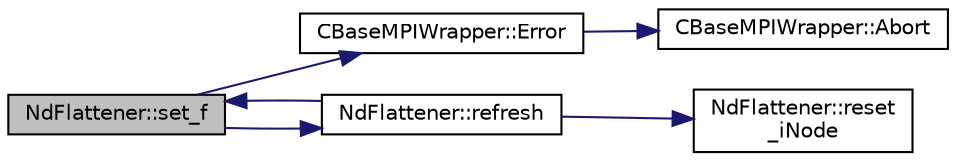 digraph "NdFlattener::set_f"
{
 // LATEX_PDF_SIZE
  edge [fontname="Helvetica",fontsize="10",labelfontname="Helvetica",labelfontsize="10"];
  node [fontname="Helvetica",fontsize="10",shape=record];
  rankdir="LR";
  Node1 [label="NdFlattener::set_f",height=0.2,width=0.4,color="black", fillcolor="grey75", style="filled", fontcolor="black",tooltip="Read the 'recursive function' into the allocated arrays."];
  Node1 -> Node2 [color="midnightblue",fontsize="10",style="solid",fontname="Helvetica"];
  Node2 [label="CBaseMPIWrapper::Error",height=0.2,width=0.4,color="black", fillcolor="white", style="filled",URL="$classCBaseMPIWrapper.html#a04457c47629bda56704e6a8804833eeb",tooltip=" "];
  Node2 -> Node3 [color="midnightblue",fontsize="10",style="solid",fontname="Helvetica"];
  Node3 [label="CBaseMPIWrapper::Abort",height=0.2,width=0.4,color="black", fillcolor="white", style="filled",URL="$classCBaseMPIWrapper.html#af7297d861dca86b45cf561b6ab642e8f",tooltip=" "];
  Node1 -> Node4 [color="midnightblue",fontsize="10",style="solid",fontname="Helvetica"];
  Node4 [label="NdFlattener::refresh",height=0.2,width=0.4,color="black", fillcolor="white", style="filled",URL="$classNdFlattener.html#a61cde9075b8f5fdb19299fb0c356ff4a",tooltip="Refresh the data according to the 'recursive function'."];
  Node4 -> Node5 [color="midnightblue",fontsize="10",style="solid",fontname="Helvetica"];
  Node5 [label="NdFlattener::reset\l_iNode",height=0.2,width=0.4,color="black", fillcolor="white", style="filled",URL="$classNdFlattener.html#ad2d7ded575e35e08a4e94ba55d6f638a",tooltip="Set iNode to 0 in all layers."];
  Node4 -> Node1 [color="midnightblue",fontsize="10",style="solid",fontname="Helvetica"];
}
